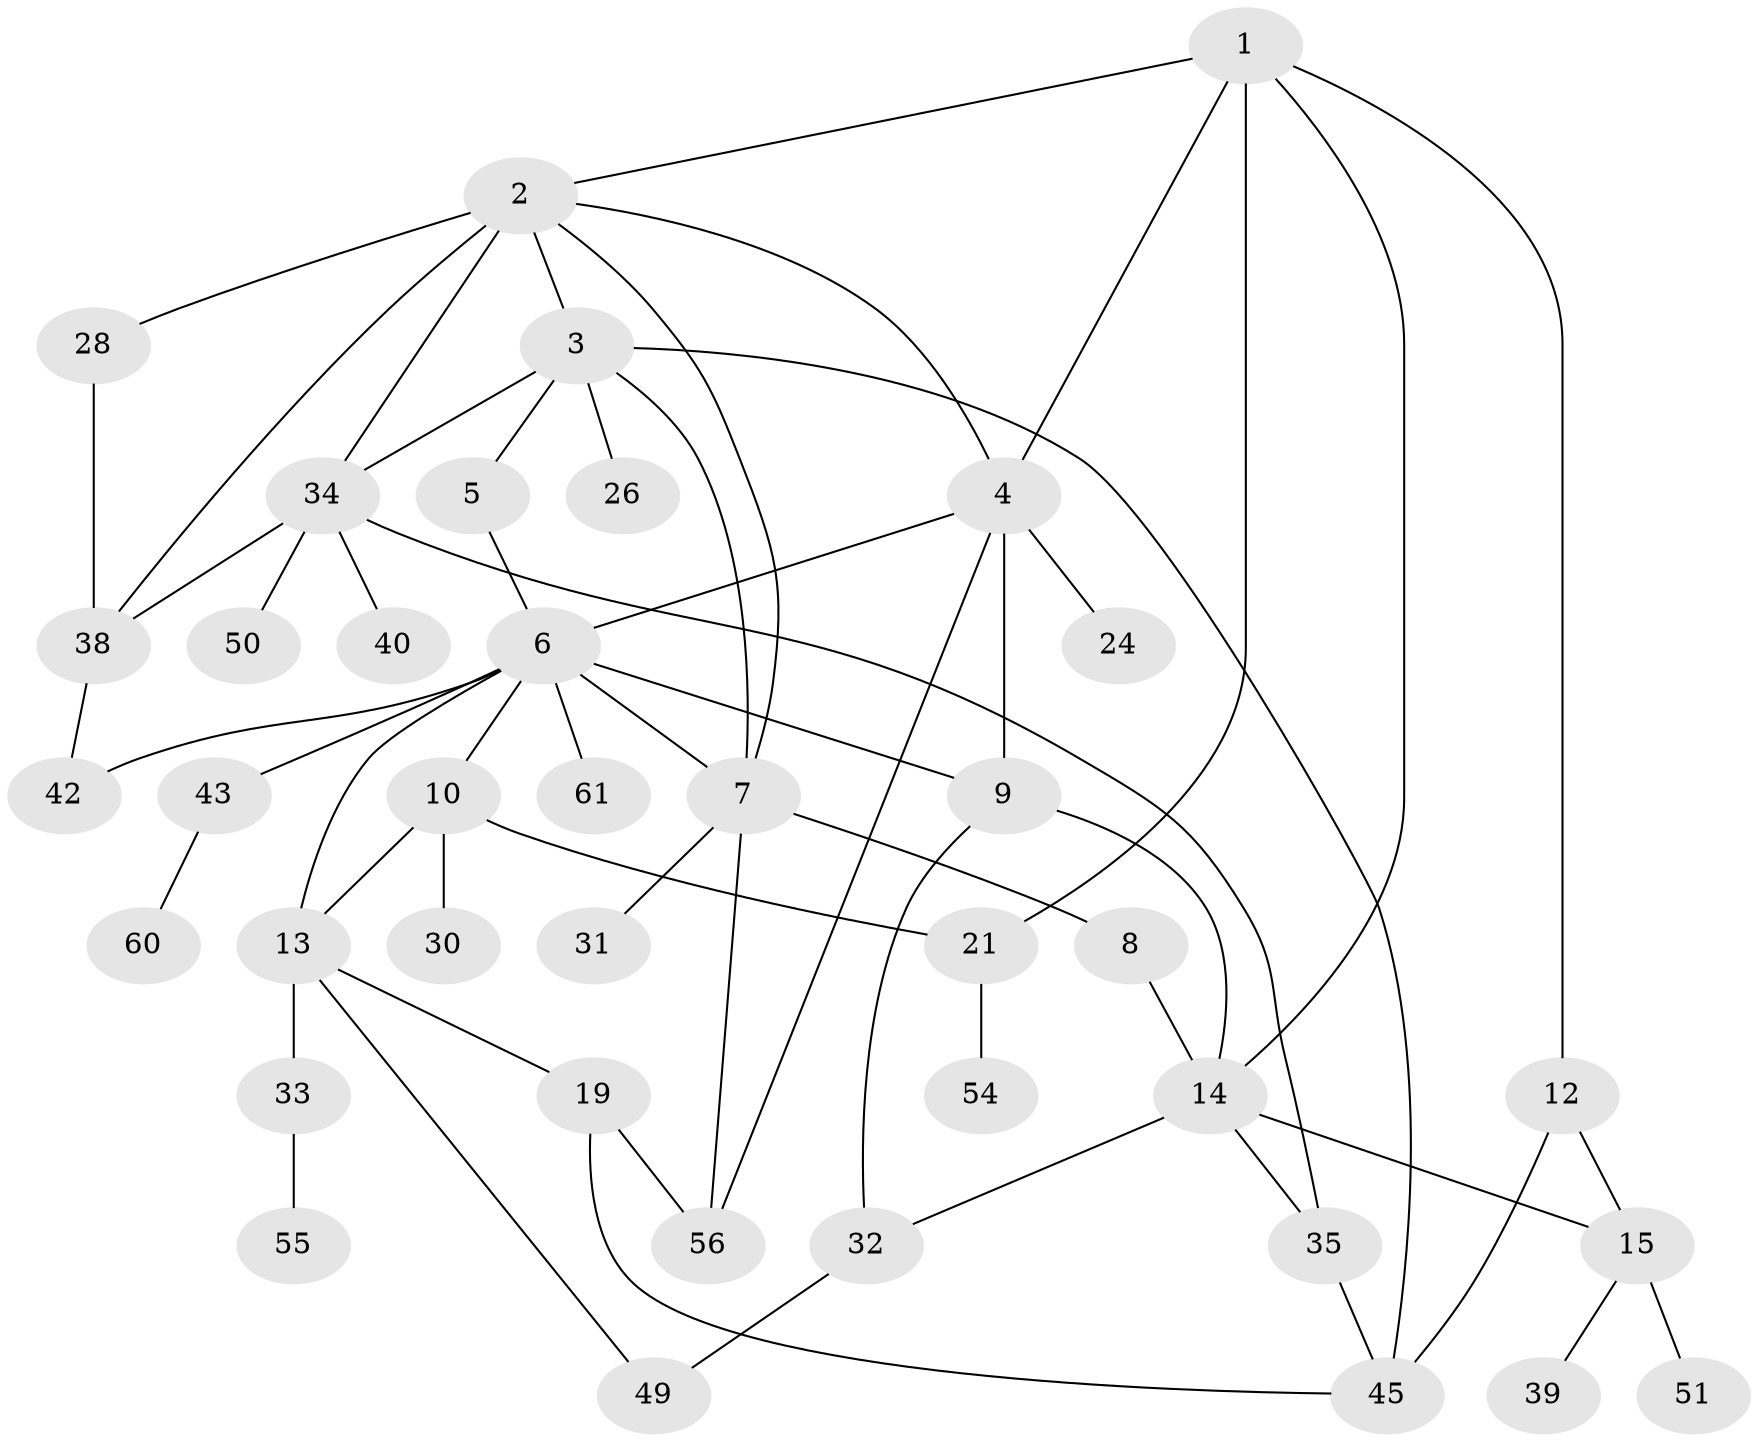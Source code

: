 // original degree distribution, {4: 0.11475409836065574, 6: 0.06557377049180328, 2: 0.29508196721311475, 7: 0.01639344262295082, 5: 0.08196721311475409, 3: 0.19672131147540983, 1: 0.22950819672131148}
// Generated by graph-tools (version 1.1) at 2025/10/02/27/25 16:10:55]
// undirected, 39 vertices, 60 edges
graph export_dot {
graph [start="1"]
  node [color=gray90,style=filled];
  1 [super="+22"];
  2 [super="+25"];
  3 [super="+18"];
  4 [super="+29"];
  5;
  6 [super="+16"];
  7 [super="+27"];
  8;
  9 [super="+52"];
  10 [super="+11"];
  12;
  13 [super="+23"];
  14 [super="+20"];
  15 [super="+17"];
  19;
  21 [super="+37"];
  24 [super="+53"];
  26 [super="+47"];
  28 [super="+59"];
  30;
  31;
  32 [super="+44"];
  33 [super="+48"];
  34 [super="+36"];
  35 [super="+46"];
  38 [super="+41"];
  39;
  40;
  42;
  43;
  45 [super="+58"];
  49;
  50;
  51;
  54;
  55;
  56 [super="+57"];
  60;
  61;
  1 -- 2;
  1 -- 4;
  1 -- 12;
  1 -- 21;
  1 -- 14;
  2 -- 3;
  2 -- 7;
  2 -- 34;
  2 -- 38;
  2 -- 4;
  2 -- 28 [weight=2];
  3 -- 5;
  3 -- 26;
  3 -- 34;
  3 -- 7;
  3 -- 45;
  4 -- 6;
  4 -- 24;
  4 -- 9 [weight=2];
  4 -- 56;
  5 -- 6;
  6 -- 9;
  6 -- 10;
  6 -- 43;
  6 -- 42;
  6 -- 61;
  6 -- 13;
  6 -- 7;
  7 -- 8;
  7 -- 56;
  7 -- 31;
  8 -- 14;
  9 -- 32;
  9 -- 14;
  10 -- 30;
  10 -- 13;
  10 -- 21;
  12 -- 45;
  12 -- 15;
  13 -- 19;
  13 -- 33;
  13 -- 49;
  14 -- 15 [weight=2];
  14 -- 35;
  14 -- 32;
  15 -- 51;
  15 -- 39;
  19 -- 45;
  19 -- 56;
  21 -- 54;
  28 -- 38;
  32 -- 49;
  33 -- 55;
  34 -- 50;
  34 -- 38;
  34 -- 35;
  34 -- 40;
  35 -- 45;
  38 -- 42;
  43 -- 60;
}
